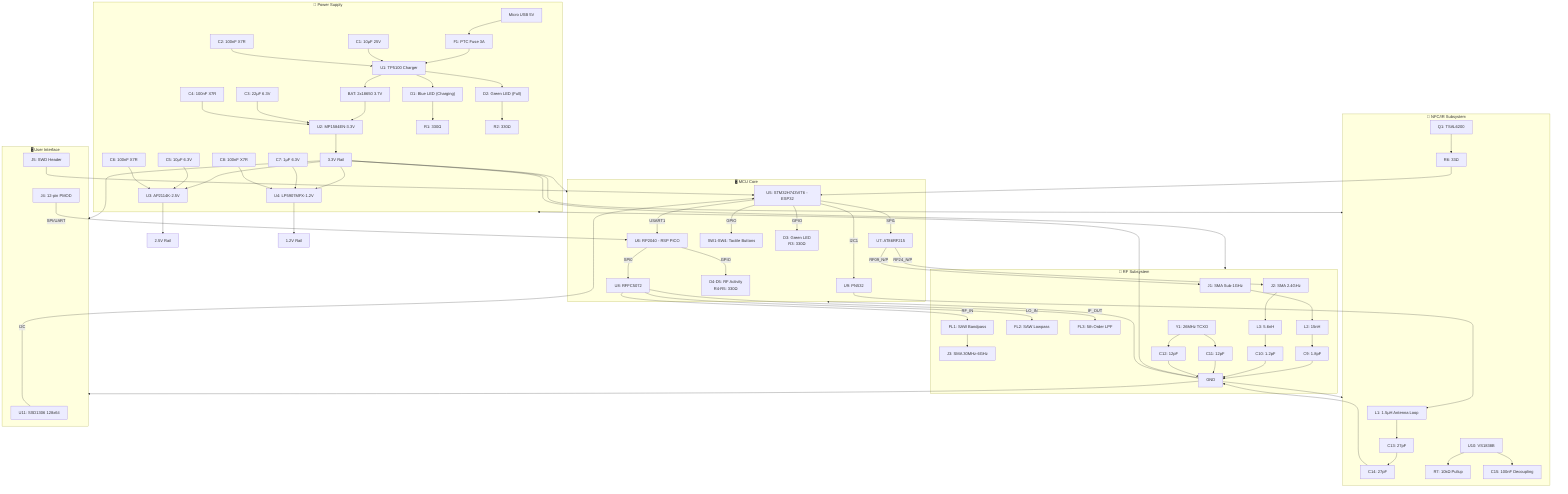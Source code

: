 graph TD
    %% ==================== POWER SUPPLY ====================
    subgraph POWER["🔋 Power Supply"]
        USB_IN["Micro USB 5V"] --> FUSE["F1: PTC Fuse 3A"]
        FUSE --> TP5100["U1: TP5100 Charger"]
        TP5100 --> BAT["BAT: 2x18650 3.7V"]
        BAT --> MP1584["U2: MP1584EN-3.3V"]
        MP1584 --> VCC_3V3["3.3V Rail"]
        
        TP5100 --> CHG_LED["D1: Blue LED (Charging)"]
        TP5100 --> FULL_LED["D2: Green LED (Full)"]
        CHG_LED --> R1["R1: 330Ω"]
        FULL_LED --> R2["R2: 330Ω"]
        
        VCC_3V3 --> LDO_2V5["U3: AP2114K-2.5V"]
        VCC_3V3 --> LDO_1V2["U4: LP5907MFX-1.2V"]
        
        %% Decoupling Caps
        C1["C1: 10μF 25V"] --> TP5100
        C2["C2: 100nF X7R"] --> TP5100
        C3["C3: 22μF 6.3V"] --> MP1584
        C4["C4: 100nF X7R"] --> MP1584
        C5["C5: 10μF 6.3V"] --> LDO_2V5
        C6["C6: 100nF X7R"] --> LDO_2V5
        C7["C7: 1μF 6.3V"] --> LDO_1V2
        C8["C8: 100nF X7R"] --> LDO_1V2
    end

    %% ==================== MCU CORE ====================
    subgraph MCU_CORE["🖥️ MCU Core"]
        STM32["U5: STM32H743VIT6 - ESP32"] -->|SPI1| RF_MODEM
        STM32 -->|I2C1| NFC_CTRL
        STM32 -->|USART1| RP2040
        STM32 -->|GPIO| USER_BTNS["SW1-SW4: Tactile Buttons"]
        STM32 -->|GPIO| STATUS_LED["D3: Green LED\nR3: 330Ω"]
        
        RP2040["U6: RP2040 - RSP PICO"] -->|SPI0| RF_MIXER
        RP2040 -->|GPIO| RF_LEDS["D4-D5: RF Activity\nR4-R5: 330Ω"]
    end

    %% ==================== RF SUBSYSTEM ====================
    subgraph RF["📡 RF Subsystem"]
        RF_MODEM["U7: AT86RF215"] -->|RF09_N/P| SUB1G_ANT["J1: SMA Sub-1GHz"]
        RF_MODEM -->|RF24_N/P| BLE_ANT["J2: SMA 2.4GHz"]
        
        RF_MIXER["U8: RFFC5072"] -->|RF_IN| BANDPASS["FL1: SAW Bandpass"]
        RF_MIXER -->|LO_IN| LPF["FL2: SAW Lowpass"]
        RF_MIXER -->|IF_OUT| IF_FILTER["FL3: 5th Order LPF"]
        BANDPASS --> SDR_ANT["J3: SMA 30MHz-6GHz"]
        
        %% Matching Networks
        SUB1G_ANT --> L2["L2: 15nH"] --> C9["C9: 1.8pF"] --> GND
        BLE_ANT --> L3["L3: 5.6nH"] --> C10["C10: 1.2pF"] --> GND
        
        %% Clocking
        TCXO["Y1: 26MHz TCXO"] --> C11["C11: 12pF"] --> GND
        TCXO --> C12["C12: 12pF"] --> GND
    end

    %% ==================== NFC/IR SUBSYSTEM ====================
    subgraph NFC_IR["📲 NFC/IR Subsystem"]
        NFC_CTRL["U9: PN532"] --> NFC_ANT["L1: 1.5μH Antenna Loop"]
        NFC_ANT --> C13["C13: 27pF"] --> C14["C14: 27pF"] --> GND
        
        IR_TX["Q1: TSAL6200"] --> R6["R6: 33Ω"] --> STM32
        IR_RX["U10: VS1838B"] --> R7["R7: 10kΩ Pullup"]
        IR_RX --> C15["C15: 100nF Decoupling"]
    end

    %% ==================== USER INTERFACE ====================
    subgraph UI["🖥️ User Interface"]
        OLED["U11: SSD1306 128x64"] -->|I2C| STM32
        PMOD["J4: 12-pin PMOD"] -->|SPI/UART| RP2040
        DEBUG["J5: SWD Header"] --> STM32
    end

    %% ==================== POWER DISTRIBUTION ====================
    VCC_3V3 --> MCU_CORE
    VCC_3V3 --> RF
    VCC_3V3 --> NFC_IR
    VCC_3V3 --> UI
    
    LDO_2V5 --> FPGA_VCCIO["2.5V Rail"]
    LDO_1V2 --> FPGA_CORE["1.2V Rail"]
    
    GND --> POWER
    GND --> MCU_CORE
    GND --> RF
    GND --> NFC_IR
    GND --> UI